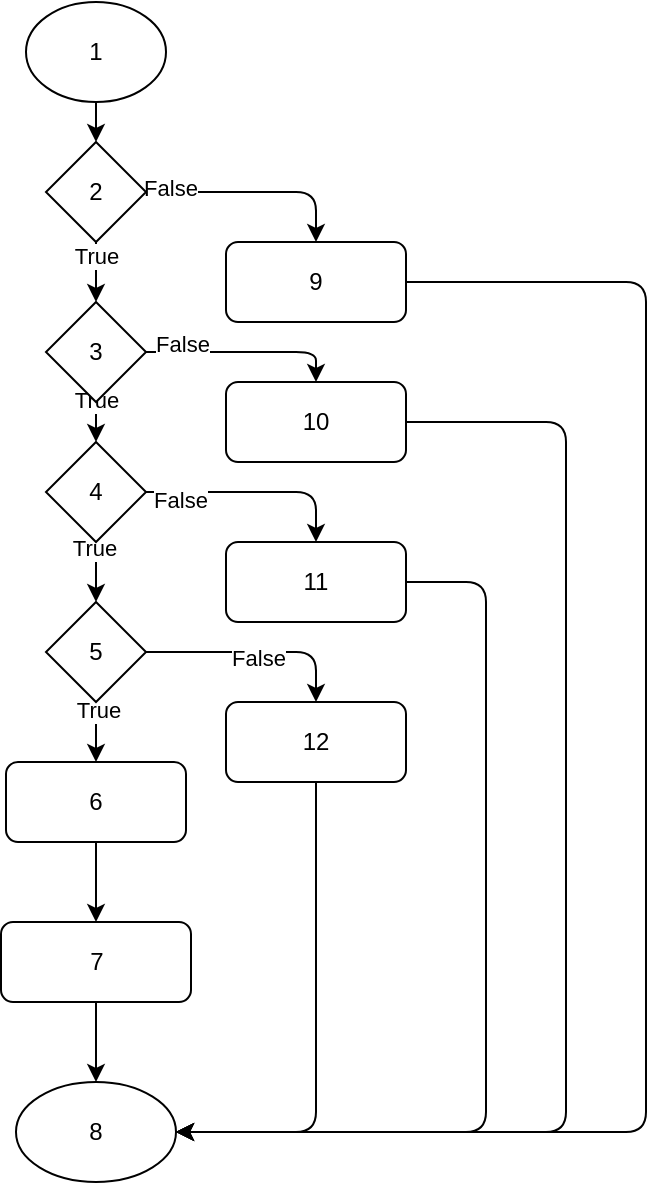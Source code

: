 <mxfile>
    <diagram id="rrz1epaM76uhLdO0DL0J" name="Page-1">
        <mxGraphModel dx="1179" dy="597" grid="1" gridSize="10" guides="1" tooltips="1" connect="1" arrows="1" fold="1" page="1" pageScale="1" pageWidth="827" pageHeight="1169" math="0" shadow="0">
            <root>
                <mxCell id="0"/>
                <mxCell id="1" parent="0"/>
                <mxCell id="14" style="edgeStyle=none;html=1;entryX=0.5;entryY=0;entryDx=0;entryDy=0;" parent="1" source="2" target="3" edge="1">
                    <mxGeometry relative="1" as="geometry"/>
                </mxCell>
                <mxCell id="2" value="1" style="ellipse;whiteSpace=wrap;html=1;" parent="1" vertex="1">
                    <mxGeometry x="40" y="20" width="70" height="50" as="geometry"/>
                </mxCell>
                <mxCell id="15" style="edgeStyle=none;html=1;entryX=0.5;entryY=0;entryDx=0;entryDy=0;" parent="1" source="3" target="4" edge="1">
                    <mxGeometry relative="1" as="geometry"/>
                </mxCell>
                <mxCell id="29" value="True" style="edgeLabel;html=1;align=center;verticalAlign=middle;resizable=0;points=[];" parent="15" vertex="1" connectable="0">
                    <mxGeometry x="-0.531" relative="1" as="geometry">
                        <mxPoint as="offset"/>
                    </mxGeometry>
                </mxCell>
                <mxCell id="28" style="edgeStyle=none;html=1;entryX=0.5;entryY=0;entryDx=0;entryDy=0;" parent="1" source="3" target="9" edge="1">
                    <mxGeometry relative="1" as="geometry">
                        <Array as="points">
                            <mxPoint x="185" y="115"/>
                        </Array>
                    </mxGeometry>
                </mxCell>
                <mxCell id="36" value="False" style="edgeLabel;html=1;align=center;verticalAlign=middle;resizable=0;points=[];" parent="28" vertex="1" connectable="0">
                    <mxGeometry x="-0.808" y="2" relative="1" as="geometry">
                        <mxPoint x="1" as="offset"/>
                    </mxGeometry>
                </mxCell>
                <mxCell id="3" value="2" style="rhombus;whiteSpace=wrap;html=1;" parent="1" vertex="1">
                    <mxGeometry x="50" y="90" width="50" height="50" as="geometry"/>
                </mxCell>
                <mxCell id="16" style="edgeStyle=none;html=1;entryX=0.5;entryY=0;entryDx=0;entryDy=0;" parent="1" source="4" target="5" edge="1">
                    <mxGeometry relative="1" as="geometry"/>
                </mxCell>
                <mxCell id="30" value="True" style="edgeLabel;html=1;align=center;verticalAlign=middle;resizable=0;points=[];" parent="16" vertex="1" connectable="0">
                    <mxGeometry x="0.41" y="1" relative="1" as="geometry">
                        <mxPoint x="-1" y="-15" as="offset"/>
                    </mxGeometry>
                </mxCell>
                <mxCell id="27" style="edgeStyle=none;html=1;entryX=0.5;entryY=0;entryDx=0;entryDy=0;" parent="1" source="4" target="10" edge="1">
                    <mxGeometry relative="1" as="geometry">
                        <Array as="points">
                            <mxPoint x="185" y="195"/>
                        </Array>
                    </mxGeometry>
                </mxCell>
                <mxCell id="35" value="False" style="edgeLabel;html=1;align=center;verticalAlign=middle;resizable=0;points=[];" parent="27" vertex="1" connectable="0">
                    <mxGeometry x="-0.661" y="4" relative="1" as="geometry">
                        <mxPoint x="1" as="offset"/>
                    </mxGeometry>
                </mxCell>
                <mxCell id="4" value="3" style="rhombus;whiteSpace=wrap;html=1;" parent="1" vertex="1">
                    <mxGeometry x="50" y="170" width="50" height="50" as="geometry"/>
                </mxCell>
                <mxCell id="17" style="edgeStyle=none;html=1;entryX=0.5;entryY=0;entryDx=0;entryDy=0;" parent="1" source="5" target="6" edge="1">
                    <mxGeometry relative="1" as="geometry">
                        <Array as="points"/>
                    </mxGeometry>
                </mxCell>
                <mxCell id="31" value="True" style="edgeLabel;html=1;align=center;verticalAlign=middle;resizable=0;points=[];" parent="17" vertex="1" connectable="0">
                    <mxGeometry x="-0.817" y="-1" relative="1" as="geometry">
                        <mxPoint as="offset"/>
                    </mxGeometry>
                </mxCell>
                <mxCell id="26" style="edgeStyle=none;html=1;entryX=0.5;entryY=0;entryDx=0;entryDy=0;" parent="1" source="5" target="11" edge="1">
                    <mxGeometry relative="1" as="geometry">
                        <Array as="points">
                            <mxPoint x="185" y="265"/>
                        </Array>
                    </mxGeometry>
                </mxCell>
                <mxCell id="34" value="False" style="edgeLabel;html=1;align=center;verticalAlign=middle;resizable=0;points=[];" parent="26" vertex="1" connectable="0">
                    <mxGeometry x="-0.721" y="-4" relative="1" as="geometry">
                        <mxPoint x="1" as="offset"/>
                    </mxGeometry>
                </mxCell>
                <mxCell id="5" value="4" style="rhombus;whiteSpace=wrap;html=1;" parent="1" vertex="1">
                    <mxGeometry x="50" y="240" width="50" height="50" as="geometry"/>
                </mxCell>
                <mxCell id="18" style="edgeStyle=none;html=1;entryX=0.5;entryY=0;entryDx=0;entryDy=0;" parent="1" source="6" target="7" edge="1">
                    <mxGeometry relative="1" as="geometry">
                        <Array as="points"/>
                    </mxGeometry>
                </mxCell>
                <mxCell id="32" value="True" style="edgeLabel;html=1;align=center;verticalAlign=middle;resizable=0;points=[];" parent="18" vertex="1" connectable="0">
                    <mxGeometry x="-0.761" relative="1" as="geometry">
                        <mxPoint x="1" as="offset"/>
                    </mxGeometry>
                </mxCell>
                <mxCell id="25" style="edgeStyle=none;html=1;entryX=0.5;entryY=0;entryDx=0;entryDy=0;" parent="1" source="6" target="12" edge="1">
                    <mxGeometry relative="1" as="geometry">
                        <Array as="points">
                            <mxPoint x="185" y="345"/>
                        </Array>
                    </mxGeometry>
                </mxCell>
                <mxCell id="33" value="False" style="edgeLabel;html=1;align=center;verticalAlign=middle;resizable=0;points=[];" parent="25" vertex="1" connectable="0">
                    <mxGeometry x="0.013" y="-3" relative="1" as="geometry">
                        <mxPoint as="offset"/>
                    </mxGeometry>
                </mxCell>
                <mxCell id="6" value="5" style="rhombus;whiteSpace=wrap;html=1;" parent="1" vertex="1">
                    <mxGeometry x="50" y="320" width="50" height="50" as="geometry"/>
                </mxCell>
                <mxCell id="19" style="edgeStyle=none;html=1;entryX=0.5;entryY=0;entryDx=0;entryDy=0;" parent="1" source="7" target="8" edge="1">
                    <mxGeometry relative="1" as="geometry"/>
                </mxCell>
                <mxCell id="7" value="6" style="rounded=1;whiteSpace=wrap;html=1;" parent="1" vertex="1">
                    <mxGeometry x="30" y="400" width="90" height="40" as="geometry"/>
                </mxCell>
                <mxCell id="20" style="edgeStyle=none;html=1;entryX=0.5;entryY=0;entryDx=0;entryDy=0;" parent="1" source="8" target="13" edge="1">
                    <mxGeometry relative="1" as="geometry"/>
                </mxCell>
                <mxCell id="8" value="7" style="rounded=1;whiteSpace=wrap;html=1;" parent="1" vertex="1">
                    <mxGeometry x="27.5" y="480" width="95" height="40" as="geometry"/>
                </mxCell>
                <mxCell id="24" style="edgeStyle=none;html=1;exitX=1;exitY=0.5;exitDx=0;exitDy=0;entryX=1;entryY=0.5;entryDx=0;entryDy=0;" parent="1" source="9" edge="1" target="13">
                    <mxGeometry relative="1" as="geometry">
                        <mxPoint x="290" y="880" as="targetPoint"/>
                        <Array as="points">
                            <mxPoint x="350" y="160"/>
                            <mxPoint x="350" y="585"/>
                        </Array>
                    </mxGeometry>
                </mxCell>
                <mxCell id="9" value="9" style="rounded=1;whiteSpace=wrap;html=1;" parent="1" vertex="1">
                    <mxGeometry x="140" y="140" width="90" height="40" as="geometry"/>
                </mxCell>
                <mxCell id="23" style="edgeStyle=none;html=1;exitX=1;exitY=0.5;exitDx=0;exitDy=0;entryX=1;entryY=0.5;entryDx=0;entryDy=0;" parent="1" source="10" edge="1" target="13">
                    <mxGeometry relative="1" as="geometry">
                        <mxPoint x="290" y="880" as="targetPoint"/>
                        <Array as="points">
                            <mxPoint x="310" y="230"/>
                            <mxPoint x="310" y="585"/>
                        </Array>
                    </mxGeometry>
                </mxCell>
                <mxCell id="10" value="10" style="rounded=1;whiteSpace=wrap;html=1;" parent="1" vertex="1">
                    <mxGeometry x="140" y="210" width="90" height="40" as="geometry"/>
                </mxCell>
                <mxCell id="22" style="edgeStyle=none;html=1;exitX=1;exitY=0.5;exitDx=0;exitDy=0;entryX=1;entryY=0.5;entryDx=0;entryDy=0;" parent="1" source="11" edge="1" target="13">
                    <mxGeometry relative="1" as="geometry">
                        <mxPoint x="290" y="880" as="targetPoint"/>
                        <Array as="points">
                            <mxPoint x="270" y="310"/>
                            <mxPoint x="270" y="585"/>
                        </Array>
                    </mxGeometry>
                </mxCell>
                <mxCell id="11" value="11" style="rounded=1;whiteSpace=wrap;html=1;" parent="1" vertex="1">
                    <mxGeometry x="140" y="290" width="90" height="40" as="geometry"/>
                </mxCell>
                <mxCell id="21" style="edgeStyle=none;html=1;entryX=1;entryY=0.5;entryDx=0;entryDy=0;" parent="1" source="12" edge="1" target="13">
                    <mxGeometry relative="1" as="geometry">
                        <mxPoint x="290" y="880" as="targetPoint"/>
                        <Array as="points">
                            <mxPoint x="185" y="585"/>
                        </Array>
                    </mxGeometry>
                </mxCell>
                <mxCell id="12" value="12" style="rounded=1;whiteSpace=wrap;html=1;" parent="1" vertex="1">
                    <mxGeometry x="140" y="370" width="90" height="40" as="geometry"/>
                </mxCell>
                <mxCell id="13" value="8" style="ellipse;whiteSpace=wrap;html=1;" parent="1" vertex="1">
                    <mxGeometry x="35" y="560" width="80" height="50" as="geometry"/>
                </mxCell>
            </root>
        </mxGraphModel>
    </diagram>
</mxfile>